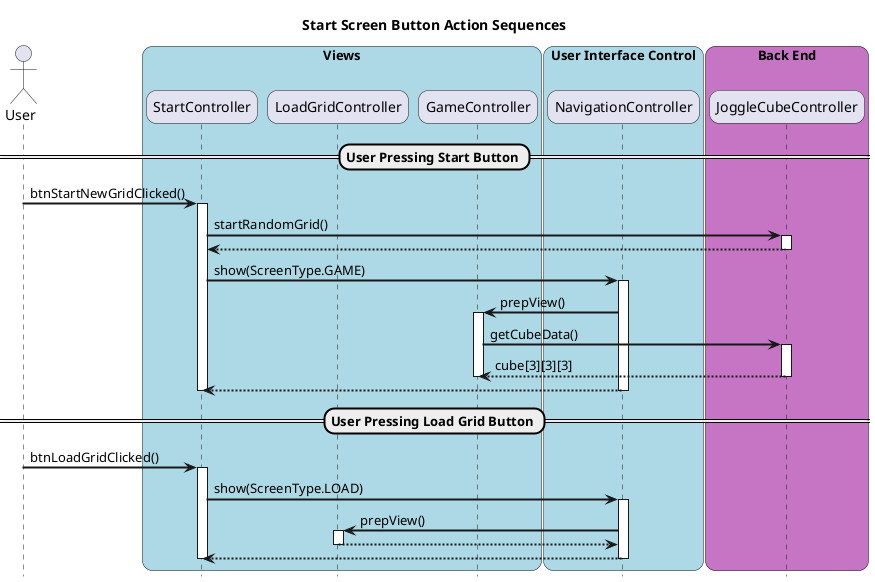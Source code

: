 @startuml
hide footbox

title Start Screen Button Action Sequences

skinparam sequenceArrowThickness 2
skinparam roundcorner 20
skinparam maxmessagesize 60


actor User

box "Views" #LightBlue

participant StartController
participant LoadGridController
participant GameController

end box

box "User Interface Control" #LightBlue

participant NavigationController

end box 


box "Back End" #c675c5

participant JoggleCubeController

end box
== User Pressing Start Button ==

User -> StartController : btnStartNewGridClicked()
activate StartController
    StartController -> JoggleCubeController : startRandomGrid()
    activate JoggleCubeController
        JoggleCubeController --> StartController
    deactivate JoggleCubeController
StartController -> NavigationController : show(ScreenType.GAME)
    activate NavigationController
        NavigationController -> GameController: prepView()
        activate GameController
            GameController -> JoggleCubeController : getCubeData()
            activate JoggleCubeController
                JoggleCubeController --> GameController : cube[3][3][3]
            deactivate JoggleCubeController
        deactivate GameController
        NavigationController --> StartController
    deactivate NavigationController
deactivate StartController



== User Pressing Load Grid Button ==

User -> StartController : btnLoadGridClicked()
activate StartController
    StartController -> NavigationController : show(ScreenType.LOAD)
    activate NavigationController
        NavigationController -> LoadGridController : prepView()
        activate LoadGridController
        LoadGridController --> NavigationController
        deactivate LoadGridController
        NavigationController --> StartController
    deactivate NavigationController
deactivate StartController
@enduml